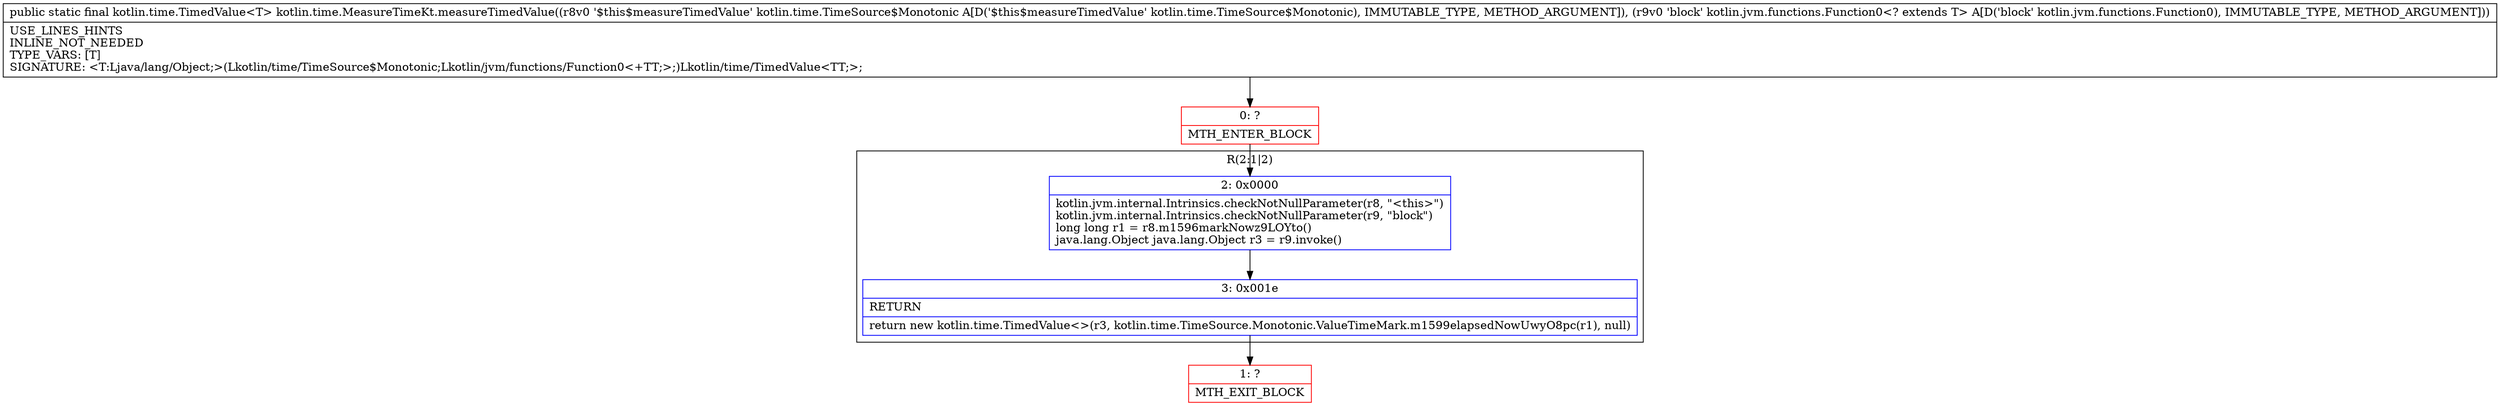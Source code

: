 digraph "CFG forkotlin.time.MeasureTimeKt.measureTimedValue(Lkotlin\/time\/TimeSource$Monotonic;Lkotlin\/jvm\/functions\/Function0;)Lkotlin\/time\/TimedValue;" {
subgraph cluster_Region_1659547120 {
label = "R(2:1|2)";
node [shape=record,color=blue];
Node_2 [shape=record,label="{2\:\ 0x0000|kotlin.jvm.internal.Intrinsics.checkNotNullParameter(r8, \"\<this\>\")\lkotlin.jvm.internal.Intrinsics.checkNotNullParameter(r9, \"block\")\llong long r1 = r8.m1596markNowz9LOYto()\ljava.lang.Object java.lang.Object r3 = r9.invoke()\l}"];
Node_3 [shape=record,label="{3\:\ 0x001e|RETURN\l|return new kotlin.time.TimedValue\<\>(r3, kotlin.time.TimeSource.Monotonic.ValueTimeMark.m1599elapsedNowUwyO8pc(r1), null)\l}"];
}
Node_0 [shape=record,color=red,label="{0\:\ ?|MTH_ENTER_BLOCK\l}"];
Node_1 [shape=record,color=red,label="{1\:\ ?|MTH_EXIT_BLOCK\l}"];
MethodNode[shape=record,label="{public static final kotlin.time.TimedValue\<T\> kotlin.time.MeasureTimeKt.measureTimedValue((r8v0 '$this$measureTimedValue' kotlin.time.TimeSource$Monotonic A[D('$this$measureTimedValue' kotlin.time.TimeSource$Monotonic), IMMUTABLE_TYPE, METHOD_ARGUMENT]), (r9v0 'block' kotlin.jvm.functions.Function0\<? extends T\> A[D('block' kotlin.jvm.functions.Function0), IMMUTABLE_TYPE, METHOD_ARGUMENT]))  | USE_LINES_HINTS\lINLINE_NOT_NEEDED\lTYPE_VARS: [T]\lSIGNATURE: \<T:Ljava\/lang\/Object;\>(Lkotlin\/time\/TimeSource$Monotonic;Lkotlin\/jvm\/functions\/Function0\<+TT;\>;)Lkotlin\/time\/TimedValue\<TT;\>;\l}"];
MethodNode -> Node_0;Node_2 -> Node_3;
Node_3 -> Node_1;
Node_0 -> Node_2;
}

